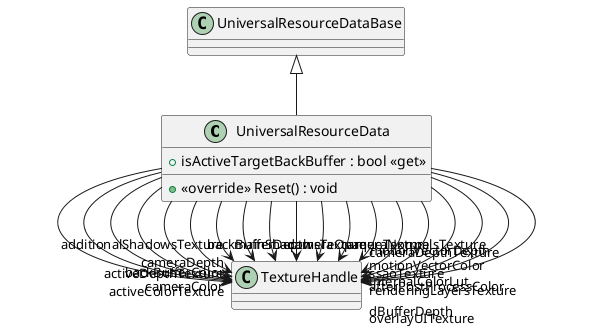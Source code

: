 @startuml
class UniversalResourceData {
    + isActiveTargetBackBuffer : bool <<get>>
    + <<override>> Reset() : void
}
UniversalResourceDataBase <|-- UniversalResourceData
UniversalResourceData --> "activeColorTexture" TextureHandle
UniversalResourceData --> "activeDepthTexture" TextureHandle
UniversalResourceData --> "backBufferColor" TextureHandle
UniversalResourceData --> "backBufferDepth" TextureHandle
UniversalResourceData --> "cameraColor" TextureHandle
UniversalResourceData --> "cameraDepth" TextureHandle
UniversalResourceData --> "mainShadowsTexture" TextureHandle
UniversalResourceData --> "additionalShadowsTexture" TextureHandle
UniversalResourceData --> "cameraOpaqueTexture" TextureHandle
UniversalResourceData --> "cameraDepthTexture" TextureHandle
UniversalResourceData --> "cameraNormalsTexture" TextureHandle
UniversalResourceData --> "motionVectorColor" TextureHandle
UniversalResourceData --> "motionVectorDepth" TextureHandle
UniversalResourceData --> "internalColorLut" TextureHandle
UniversalResourceData --> "afterPostProcessColor" TextureHandle
UniversalResourceData --> "overlayUITexture" TextureHandle
UniversalResourceData --> "renderingLayersTexture" TextureHandle
UniversalResourceData --> "dBufferDepth" TextureHandle
UniversalResourceData --> "ssaoTexture" TextureHandle
@enduml
